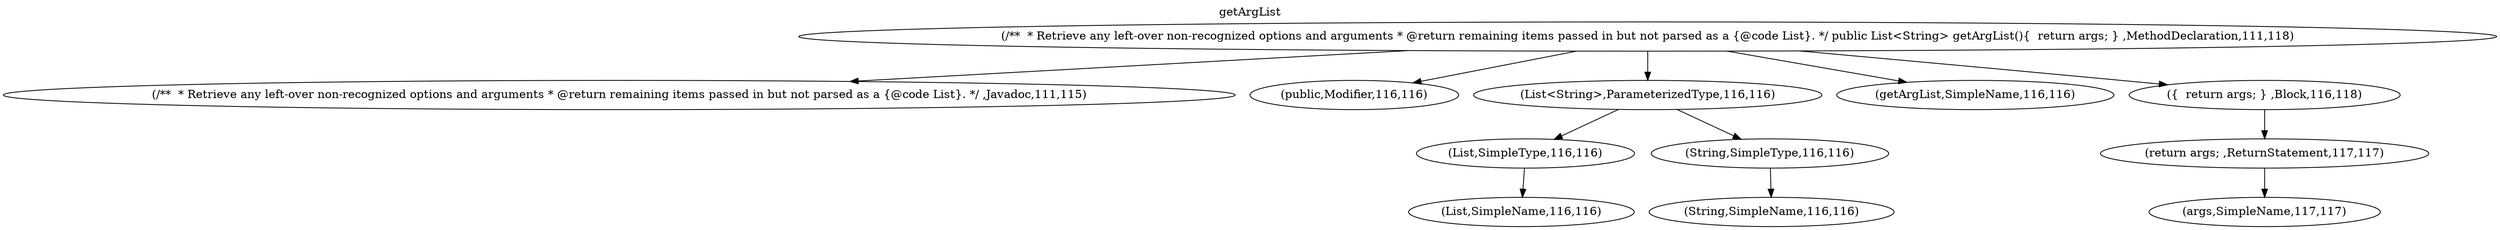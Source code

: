 digraph "DirectedGraph" {
graph [label = "getArgList", labelloc=t, concentrate = true];
"1955920234" [ label="(/**  * Retrieve any left-over non-recognized options and arguments * @return remaining items passed in but not parsed as a {@code List}. */ public List<String> getArgList(){  return args; } ,MethodDeclaration,111,118)" type=31 startLineNumber=111 endLineNumber=118 ]
"1444635922" [ label="(/**  * Retrieve any left-over non-recognized options and arguments * @return remaining items passed in but not parsed as a {@code List}. */ ,Javadoc,111,115)" type=29 startLineNumber=111 endLineNumber=115 ]
"775386112" [ label="(public,Modifier,116,116)" type=83 startLineNumber=116 endLineNumber=116 ]
"391630194" [ label="(List<String>,ParameterizedType,116,116)" type=74 startLineNumber=116 endLineNumber=116 ]
"1146825051" [ label="(List,SimpleType,116,116)" type=43 startLineNumber=116 endLineNumber=116 ]
"1239807799" [ label="(List,SimpleName,116,116)" type=42 startLineNumber=116 endLineNumber=116 ]
"1550261631" [ label="(String,SimpleType,116,116)" type=43 startLineNumber=116 endLineNumber=116 ]
"1970436060" [ label="(String,SimpleName,116,116)" type=42 startLineNumber=116 endLineNumber=116 ]
"1753127384" [ label="(getArgList,SimpleName,116,116)" type=42 startLineNumber=116 endLineNumber=116 ]
"239372207" [ label="({  return args; } ,Block,116,118)" type=8 startLineNumber=116 endLineNumber=118 ]
"1789718525" [ label="(return args; ,ReturnStatement,117,117)" type=41 startLineNumber=117 endLineNumber=117 ]
"210156003" [ label="(args,SimpleName,117,117)" type=42 startLineNumber=117 endLineNumber=117 ]
"1955920234" -> "1444635922"
"1955920234" -> "775386112"
"1955920234" -> "391630194"
"391630194" -> "1146825051"
"1146825051" -> "1239807799"
"391630194" -> "1550261631"
"1550261631" -> "1970436060"
"1955920234" -> "1753127384"
"1955920234" -> "239372207"
"239372207" -> "1789718525"
"1789718525" -> "210156003"
}
